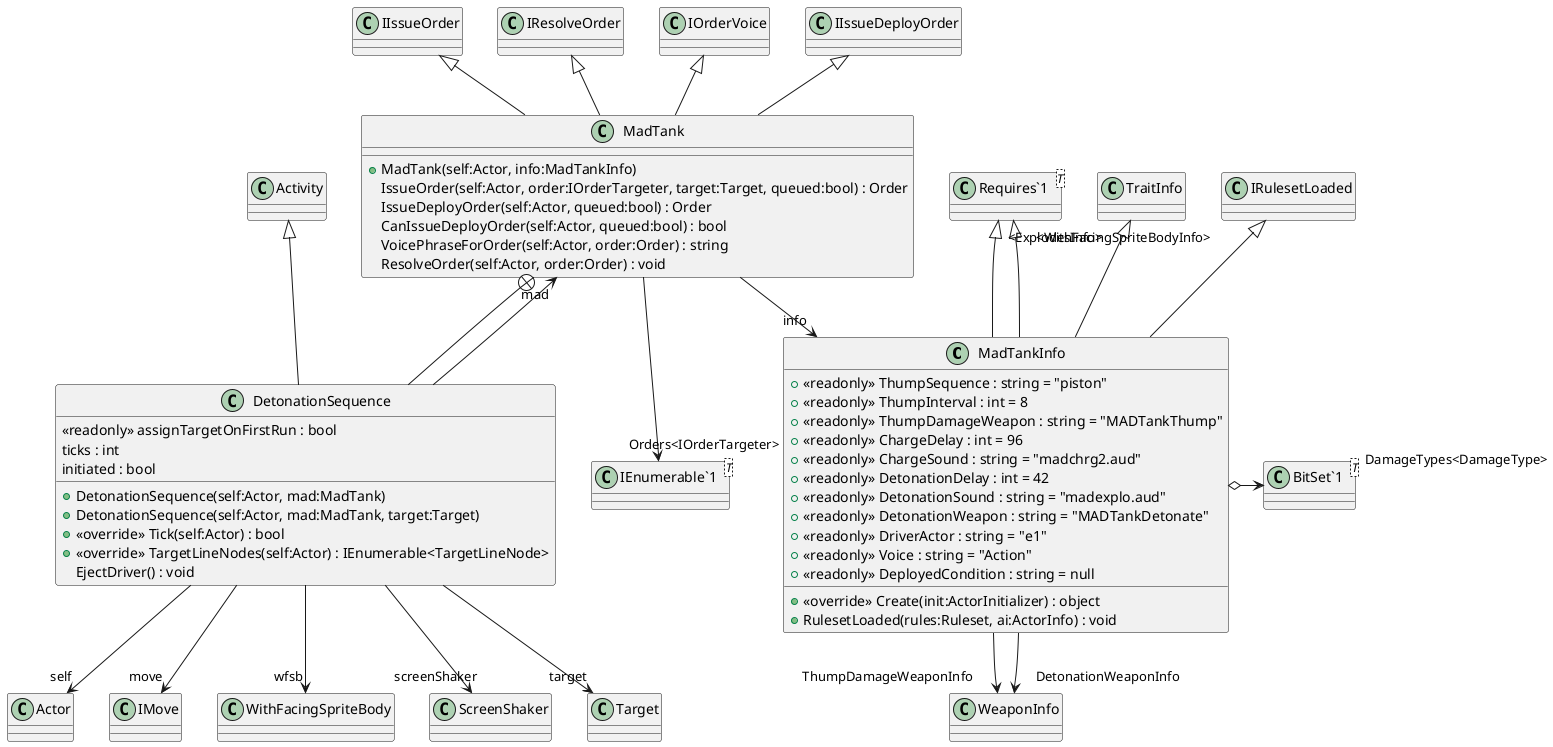 @startuml
class MadTankInfo {
    + <<readonly>> ThumpSequence : string = "piston"
    + <<readonly>> ThumpInterval : int = 8
    + <<readonly>> ThumpDamageWeapon : string = "MADTankThump"
    + <<readonly>> ChargeDelay : int = 96
    + <<readonly>> ChargeSound : string = "madchrg2.aud"
    + <<readonly>> DetonationDelay : int = 42
    + <<readonly>> DetonationSound : string = "madexplo.aud"
    + <<readonly>> DetonationWeapon : string = "MADTankDetonate"
    + <<readonly>> DriverActor : string = "e1"
    + <<readonly>> Voice : string = "Action"
    + <<readonly>> DeployedCondition : string = null
    + <<override>> Create(init:ActorInitializer) : object
    + RulesetLoaded(rules:Ruleset, ai:ActorInfo) : void
}
class MadTank {
    + MadTank(self:Actor, info:MadTankInfo)
    IssueOrder(self:Actor, order:IOrderTargeter, target:Target, queued:bool) : Order
    IssueDeployOrder(self:Actor, queued:bool) : Order
    CanIssueDeployOrder(self:Actor, queued:bool) : bool
    VoicePhraseForOrder(self:Actor, order:Order) : string
    ResolveOrder(self:Actor, order:Order) : void
}
class "Requires`1"<T> {
}
class "BitSet`1"<T> {
}
class "IEnumerable`1"<T> {
}
class DetonationSequence {
    <<readonly>> assignTargetOnFirstRun : bool
    ticks : int
    initiated : bool
    + DetonationSequence(self:Actor, mad:MadTank)
    + DetonationSequence(self:Actor, mad:MadTank, target:Target)
    + <<override>> Tick(self:Actor) : bool
    + <<override>> TargetLineNodes(self:Actor) : IEnumerable<TargetLineNode>
    EjectDriver() : void
}
TraitInfo <|-- MadTankInfo
IRulesetLoaded <|-- MadTankInfo
"Requires`1" "<ExplodesInfo>" <|-- MadTankInfo
"Requires`1" "<WithFacingSpriteBodyInfo>" <|-- MadTankInfo
MadTankInfo --> "ThumpDamageWeaponInfo" WeaponInfo
MadTankInfo --> "DetonationWeaponInfo" WeaponInfo
MadTankInfo o-> "DamageTypes<DamageType>" "BitSet`1"
IIssueOrder <|-- MadTank
IResolveOrder <|-- MadTank
IOrderVoice <|-- MadTank
IIssueDeployOrder <|-- MadTank
MadTank --> "info" MadTankInfo
MadTank --> "Orders<IOrderTargeter>" "IEnumerable`1"
MadTank +-- DetonationSequence
Activity <|-- DetonationSequence
DetonationSequence --> "self" Actor
DetonationSequence --> "mad" MadTank
DetonationSequence --> "move" IMove
DetonationSequence --> "wfsb" WithFacingSpriteBody
DetonationSequence --> "screenShaker" ScreenShaker
DetonationSequence --> "target" Target
@enduml
